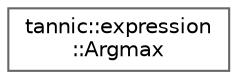 digraph "Graphical Class Hierarchy"
{
 // LATEX_PDF_SIZE
  bgcolor="transparent";
  edge [fontname=Helvetica,fontsize=10,labelfontname=Helvetica,labelfontsize=10];
  node [fontname=Helvetica,fontsize=10,shape=box,height=0.2,width=0.4];
  rankdir="LR";
  Node0 [id="Node000000",label="tannic::expression\l::Argmax",height=0.2,width=0.4,color="grey40", fillcolor="white", style="filled",URL="$dc/d3e/structtannic_1_1expression_1_1Argmax.html",tooltip=" "];
}
